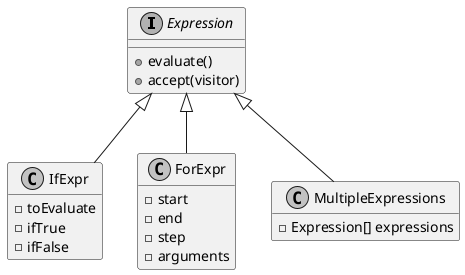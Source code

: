 @startuml functions.png
skinparam monochrome true
skinparam packageStyle rect
skinparam defaultFontName FG Virgil
skinparam shadowing false

hide empty methods
interface Expression {
    +evaluate()
    +accept(visitor)
}

class IfExpr extends Expression{
    -toEvaluate
    -ifTrue
    -ifFalse
}
class ForExpr extends Expression{
    -start
    -end
    -step
    -arguments
}
class MultipleExpressions extends Expression {
    -Expression[] expressions
}

@enduml